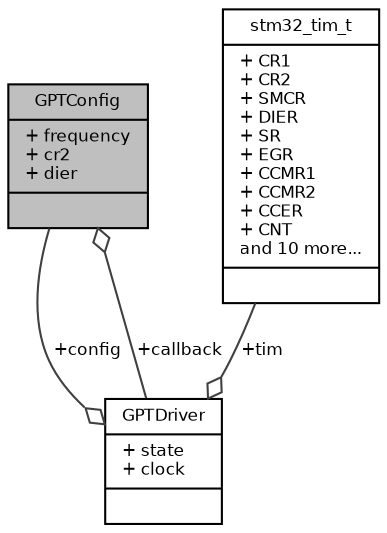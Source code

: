 digraph "GPTConfig"
{
  bgcolor="transparent";
  edge [fontname="Helvetica",fontsize="8",labelfontname="Helvetica",labelfontsize="8"];
  node [fontname="Helvetica",fontsize="8",shape=record];
  Node1 [label="{GPTConfig\n|+ frequency\l+ cr2\l+ dier\l|}",height=0.2,width=0.4,color="black", fillcolor="grey75", style="filled", fontcolor="black"];
  Node2 -> Node1 [color="grey25",fontsize="8",style="solid",label=" +callback" ,arrowhead="odiamond",fontname="Helvetica"];
  Node2 [label="{GPTDriver\n|+ state\l+ clock\l|}",height=0.2,width=0.4,color="black",URL="$struct_g_p_t_driver.html",tooltip="Structure representing a GPT driver. "];
  Node1 -> Node2 [color="grey25",fontsize="8",style="solid",label=" +config" ,arrowhead="odiamond",fontname="Helvetica"];
  Node3 -> Node2 [color="grey25",fontsize="8",style="solid",label=" +tim" ,arrowhead="odiamond",fontname="Helvetica"];
  Node3 [label="{stm32_tim_t\n|+ CR1\l+ CR2\l+ SMCR\l+ DIER\l+ SR\l+ EGR\l+ CCMR1\l+ CCMR2\l+ CCER\l+ CNT\land 10 more...\l|}",height=0.2,width=0.4,color="black",URL="$structstm32__tim__t.html",tooltip="STM32 TIM registers block. "];
}
